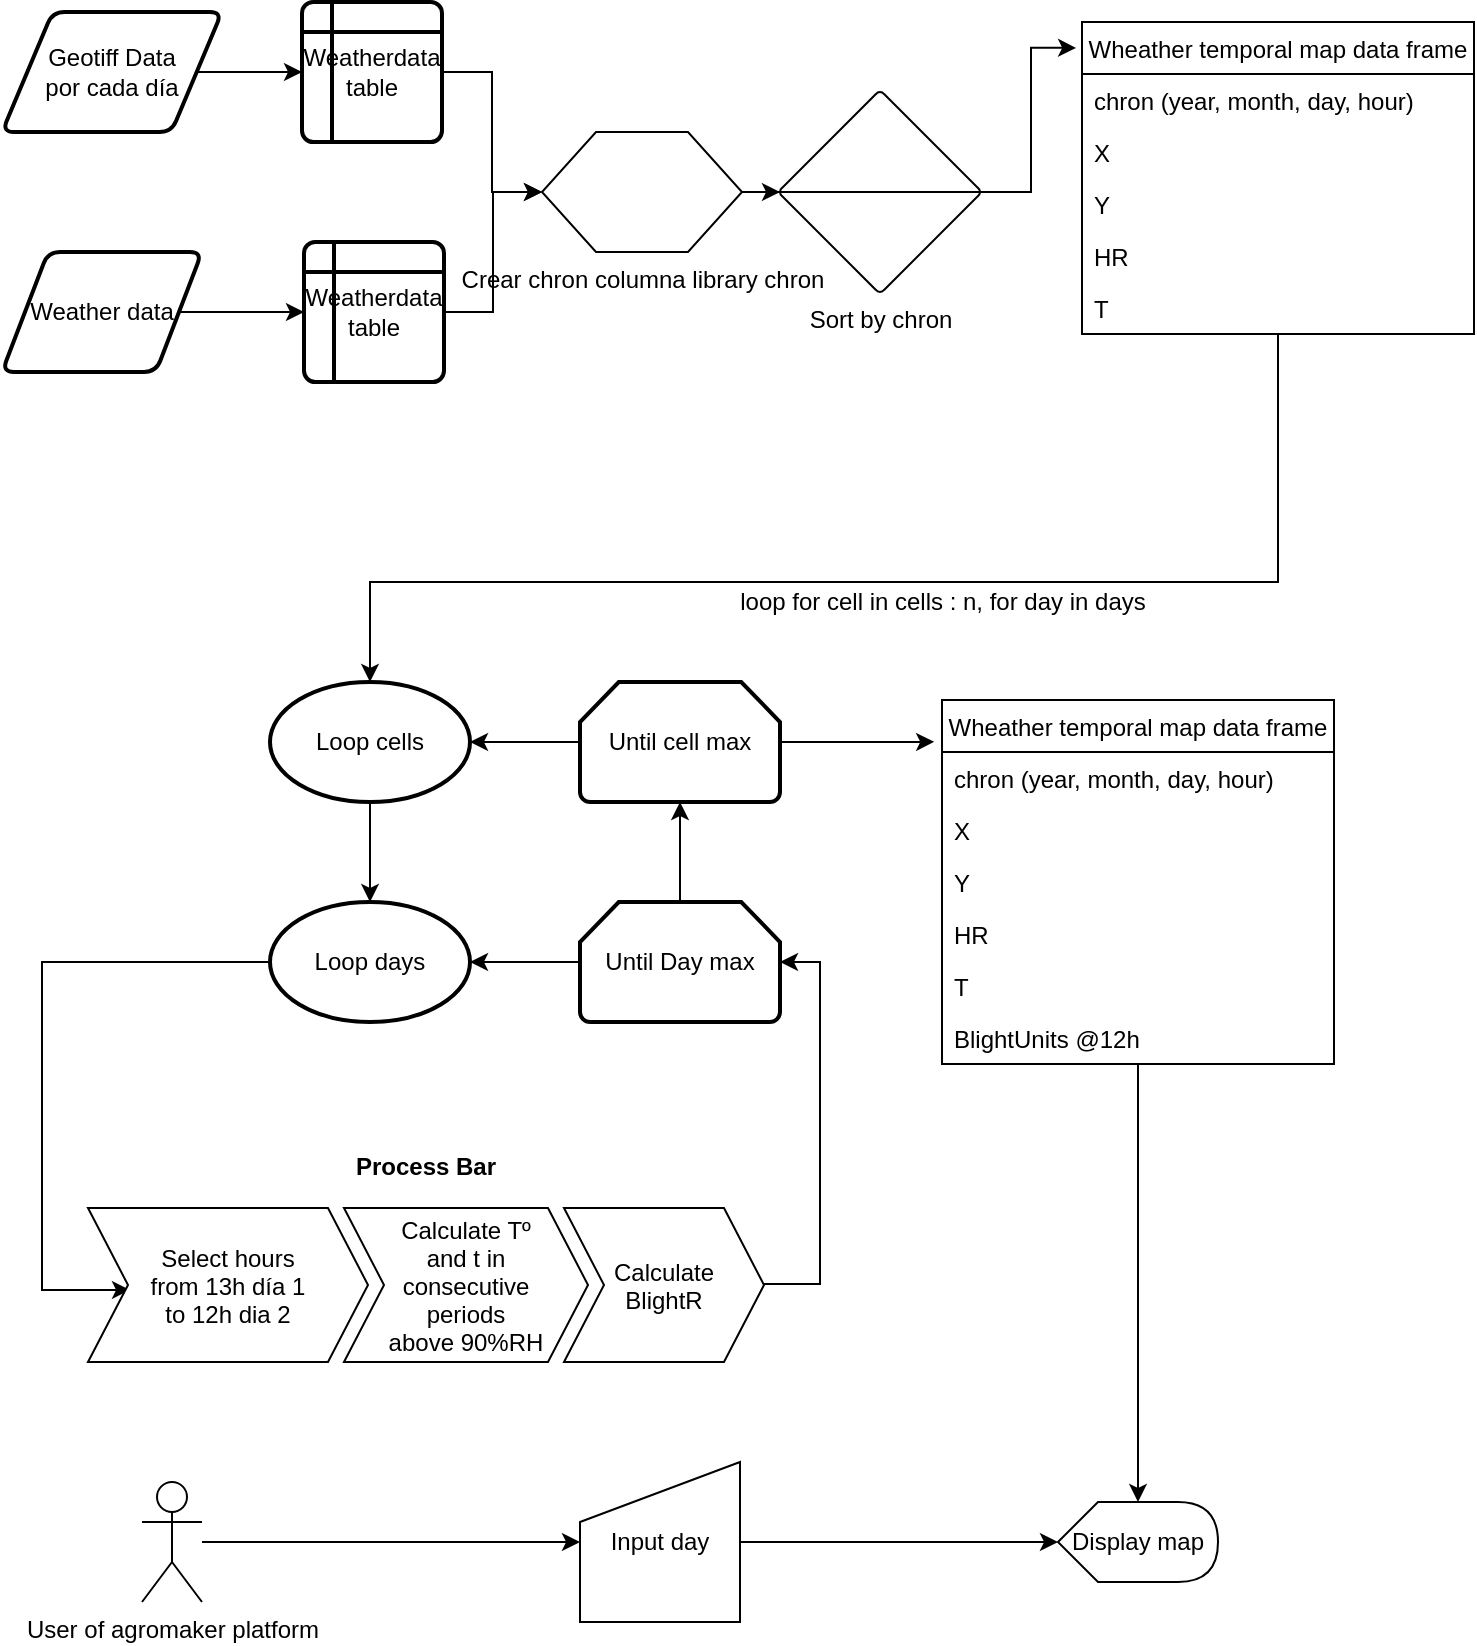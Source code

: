 <mxfile version="12.9.6" type="github">
  <diagram id="Jp8tda-DwW-DgcWddvx5" name="Page-1">
    <mxGraphModel dx="1115" dy="773" grid="1" gridSize="10" guides="1" tooltips="1" connect="1" arrows="1" fold="1" page="1" pageScale="1" pageWidth="827" pageHeight="1169" math="0" shadow="0">
      <root>
        <mxCell id="0" />
        <mxCell id="1" parent="0" />
        <mxCell id="RNud2RT-OnFLoZX_OF3f-1" value="Weather data" style="shape=parallelogram;html=1;strokeWidth=2;perimeter=parallelogramPerimeter;whiteSpace=wrap;rounded=1;arcSize=12;size=0.23;" parent="1" vertex="1">
          <mxGeometry x="50" y="155" width="100" height="60" as="geometry" />
        </mxCell>
        <mxCell id="RNud2RT-OnFLoZX_OF3f-11" style="edgeStyle=orthogonalEdgeStyle;rounded=0;orthogonalLoop=1;jettySize=auto;html=1;" parent="1" source="RNud2RT-OnFLoZX_OF3f-2" target="RNud2RT-OnFLoZX_OF3f-7" edge="1">
          <mxGeometry relative="1" as="geometry" />
        </mxCell>
        <mxCell id="RNud2RT-OnFLoZX_OF3f-2" value="Weatherdata table" style="shape=internalStorage;whiteSpace=wrap;html=1;dx=15;dy=15;rounded=1;arcSize=8;strokeWidth=2;" parent="1" vertex="1">
          <mxGeometry x="201" y="150" width="70" height="70" as="geometry" />
        </mxCell>
        <mxCell id="RNud2RT-OnFLoZX_OF3f-3" value="" style="endArrow=classic;html=1;entryX=0;entryY=0.5;entryDx=0;entryDy=0;" parent="1" source="RNud2RT-OnFLoZX_OF3f-1" target="RNud2RT-OnFLoZX_OF3f-2" edge="1">
          <mxGeometry width="50" height="50" relative="1" as="geometry">
            <mxPoint x="360" y="495" as="sourcePoint" />
            <mxPoint x="410" y="445" as="targetPoint" />
          </mxGeometry>
        </mxCell>
        <mxCell id="RNud2RT-OnFLoZX_OF3f-27" style="edgeStyle=orthogonalEdgeStyle;rounded=0;orthogonalLoop=1;jettySize=auto;html=1;entryX=0.5;entryY=0;entryDx=0;entryDy=0;entryPerimeter=0;exitX=0.5;exitY=1;exitDx=0;exitDy=0;" parent="1" source="RNud2RT-OnFLoZX_OF3f-34" target="RNud2RT-OnFLoZX_OF3f-17" edge="1">
          <mxGeometry relative="1" as="geometry">
            <mxPoint x="717" y="253" as="sourcePoint" />
            <Array as="points">
              <mxPoint x="688" y="263" />
              <mxPoint x="688" y="320" />
              <mxPoint x="234" y="320" />
            </Array>
          </mxGeometry>
        </mxCell>
        <mxCell id="RNud2RT-OnFLoZX_OF3f-12" style="edgeStyle=orthogonalEdgeStyle;rounded=0;orthogonalLoop=1;jettySize=auto;html=1;entryX=0;entryY=0.5;entryDx=0;entryDy=0;entryPerimeter=0;" parent="1" source="RNud2RT-OnFLoZX_OF3f-7" target="RNud2RT-OnFLoZX_OF3f-10" edge="1">
          <mxGeometry relative="1" as="geometry" />
        </mxCell>
        <mxCell id="RNud2RT-OnFLoZX_OF3f-7" value="Crear chron columna library chron" style="verticalLabelPosition=bottom;verticalAlign=top;html=1;shape=hexagon;perimeter=hexagonPerimeter2;arcSize=6;size=0.27;" parent="1" vertex="1">
          <mxGeometry x="320" y="95" width="100" height="60" as="geometry" />
        </mxCell>
        <mxCell id="RNud2RT-OnFLoZX_OF3f-15" style="edgeStyle=orthogonalEdgeStyle;rounded=0;orthogonalLoop=1;jettySize=auto;html=1;exitX=1;exitY=0.5;exitDx=0;exitDy=0;exitPerimeter=0;entryX=-0.015;entryY=0.083;entryDx=0;entryDy=0;entryPerimeter=0;" parent="1" source="RNud2RT-OnFLoZX_OF3f-10" target="RNud2RT-OnFLoZX_OF3f-34" edge="1">
          <mxGeometry relative="1" as="geometry">
            <mxPoint x="631.5" y="250" as="targetPoint" />
          </mxGeometry>
        </mxCell>
        <mxCell id="RNud2RT-OnFLoZX_OF3f-10" value="Sort by chron" style="verticalLabelPosition=bottom;verticalAlign=top;html=1;shape=mxgraph.flowchart.sort;" parent="1" vertex="1">
          <mxGeometry x="439" y="75" width="100" height="100" as="geometry" />
        </mxCell>
        <mxCell id="RNud2RT-OnFLoZX_OF3f-54" style="edgeStyle=orthogonalEdgeStyle;rounded=0;orthogonalLoop=1;jettySize=auto;html=1;entryX=1;entryY=0.5;entryDx=0;entryDy=0;entryPerimeter=0;" parent="1" source="RNud2RT-OnFLoZX_OF3f-16" target="RNud2RT-OnFLoZX_OF3f-17" edge="1">
          <mxGeometry relative="1" as="geometry" />
        </mxCell>
        <mxCell id="RNud2RT-OnFLoZX_OF3f-63" style="edgeStyle=orthogonalEdgeStyle;rounded=0;orthogonalLoop=1;jettySize=auto;html=1;exitX=1;exitY=0.5;exitDx=0;exitDy=0;exitPerimeter=0;entryX=-0.02;entryY=0.115;entryDx=0;entryDy=0;entryPerimeter=0;" parent="1" source="RNud2RT-OnFLoZX_OF3f-16" target="RNud2RT-OnFLoZX_OF3f-56" edge="1">
          <mxGeometry relative="1" as="geometry">
            <mxPoint x="520" y="400" as="targetPoint" />
          </mxGeometry>
        </mxCell>
        <mxCell id="RNud2RT-OnFLoZX_OF3f-16" value="Until cell max" style="strokeWidth=2;html=1;shape=mxgraph.flowchart.loop_limit;whiteSpace=wrap;" parent="1" vertex="1">
          <mxGeometry x="339" y="370" width="100" height="60" as="geometry" />
        </mxCell>
        <mxCell id="RNud2RT-OnFLoZX_OF3f-45" style="edgeStyle=orthogonalEdgeStyle;rounded=0;orthogonalLoop=1;jettySize=auto;html=1;exitX=0.5;exitY=1;exitDx=0;exitDy=0;exitPerimeter=0;entryX=0.5;entryY=0;entryDx=0;entryDy=0;entryPerimeter=0;" parent="1" source="RNud2RT-OnFLoZX_OF3f-17" target="RNud2RT-OnFLoZX_OF3f-44" edge="1">
          <mxGeometry relative="1" as="geometry" />
        </mxCell>
        <mxCell id="RNud2RT-OnFLoZX_OF3f-17" value="Loop cells" style="strokeWidth=2;html=1;shape=mxgraph.flowchart.start_1;whiteSpace=wrap;" parent="1" vertex="1">
          <mxGeometry x="184" y="370" width="100" height="60" as="geometry" />
        </mxCell>
        <mxCell id="RNud2RT-OnFLoZX_OF3f-28" value="loop for cell in cells : n, for day in days" style="text;html=1;align=center;verticalAlign=middle;resizable=0;points=[];autosize=1;" parent="1" vertex="1">
          <mxGeometry x="410" y="320" width="220" height="20" as="geometry" />
        </mxCell>
        <mxCell id="RNud2RT-OnFLoZX_OF3f-30" value="Geotiff Data &lt;br&gt;por cada día" style="shape=parallelogram;html=1;strokeWidth=2;perimeter=parallelogramPerimeter;whiteSpace=wrap;rounded=1;arcSize=12;size=0.23;" parent="1" vertex="1">
          <mxGeometry x="50" y="35" width="110" height="60" as="geometry" />
        </mxCell>
        <mxCell id="RNud2RT-OnFLoZX_OF3f-42" style="edgeStyle=orthogonalEdgeStyle;rounded=0;orthogonalLoop=1;jettySize=auto;html=1;exitX=1;exitY=0.5;exitDx=0;exitDy=0;entryX=0;entryY=0.5;entryDx=0;entryDy=0;" parent="1" source="RNud2RT-OnFLoZX_OF3f-40" target="RNud2RT-OnFLoZX_OF3f-7" edge="1">
          <mxGeometry relative="1" as="geometry" />
        </mxCell>
        <mxCell id="RNud2RT-OnFLoZX_OF3f-40" value="Weatherdata table" style="shape=internalStorage;whiteSpace=wrap;html=1;dx=15;dy=15;rounded=1;arcSize=8;strokeWidth=2;" parent="1" vertex="1">
          <mxGeometry x="200" y="30" width="70" height="70" as="geometry" />
        </mxCell>
        <mxCell id="RNud2RT-OnFLoZX_OF3f-41" value="" style="edgeStyle=orthogonalEdgeStyle;rounded=0;orthogonalLoop=1;jettySize=auto;html=1;entryX=0;entryY=0.5;entryDx=0;entryDy=0;" parent="1" source="RNud2RT-OnFLoZX_OF3f-30" target="RNud2RT-OnFLoZX_OF3f-40" edge="1">
          <mxGeometry relative="1" as="geometry">
            <mxPoint x="147.35" y="65" as="sourcePoint" />
            <mxPoint x="560" y="-20.96" as="targetPoint" />
          </mxGeometry>
        </mxCell>
        <mxCell id="RNud2RT-OnFLoZX_OF3f-52" style="edgeStyle=orthogonalEdgeStyle;rounded=0;orthogonalLoop=1;jettySize=auto;html=1;exitX=0;exitY=0.5;exitDx=0;exitDy=0;exitPerimeter=0;entryX=1;entryY=0.5;entryDx=0;entryDy=0;entryPerimeter=0;" parent="1" source="RNud2RT-OnFLoZX_OF3f-43" target="RNud2RT-OnFLoZX_OF3f-44" edge="1">
          <mxGeometry relative="1" as="geometry" />
        </mxCell>
        <mxCell id="RNud2RT-OnFLoZX_OF3f-43" value="Until Day max" style="strokeWidth=2;html=1;shape=mxgraph.flowchart.loop_limit;whiteSpace=wrap;" parent="1" vertex="1">
          <mxGeometry x="339" y="480" width="100" height="60" as="geometry" />
        </mxCell>
        <mxCell id="RNud2RT-OnFLoZX_OF3f-50" style="edgeStyle=orthogonalEdgeStyle;rounded=0;orthogonalLoop=1;jettySize=auto;html=1;exitX=0;exitY=0.5;exitDx=0;exitDy=0;exitPerimeter=0;entryX=0.15;entryY=0.532;entryDx=0;entryDy=0;entryPerimeter=0;" parent="1" source="RNud2RT-OnFLoZX_OF3f-44" target="RNud2RT-OnFLoZX_OF3f-47" edge="1">
          <mxGeometry relative="1" as="geometry">
            <Array as="points">
              <mxPoint x="70" y="510" />
              <mxPoint x="70" y="674" />
            </Array>
          </mxGeometry>
        </mxCell>
        <mxCell id="RNud2RT-OnFLoZX_OF3f-53" style="edgeStyle=orthogonalEdgeStyle;rounded=0;orthogonalLoop=1;jettySize=auto;html=1;exitX=0.5;exitY=0;exitDx=0;exitDy=0;exitPerimeter=0;entryX=0.5;entryY=1;entryDx=0;entryDy=0;entryPerimeter=0;" parent="1" source="RNud2RT-OnFLoZX_OF3f-43" target="RNud2RT-OnFLoZX_OF3f-16" edge="1">
          <mxGeometry relative="1" as="geometry" />
        </mxCell>
        <mxCell id="RNud2RT-OnFLoZX_OF3f-44" value="Loop days" style="strokeWidth=2;html=1;shape=mxgraph.flowchart.start_1;whiteSpace=wrap;" parent="1" vertex="1">
          <mxGeometry x="184" y="480" width="100" height="60" as="geometry" />
        </mxCell>
        <mxCell id="RNud2RT-OnFLoZX_OF3f-51" style="edgeStyle=orthogonalEdgeStyle;rounded=0;orthogonalLoop=1;jettySize=auto;html=1;entryX=1;entryY=0.5;entryDx=0;entryDy=0;entryPerimeter=0;exitX=0.99;exitY=0.494;exitDx=0;exitDy=0;exitPerimeter=0;" parent="1" source="RNud2RT-OnFLoZX_OF3f-49" target="RNud2RT-OnFLoZX_OF3f-43" edge="1">
          <mxGeometry relative="1" as="geometry" />
        </mxCell>
        <mxCell id="RNud2RT-OnFLoZX_OF3f-72" style="edgeStyle=orthogonalEdgeStyle;rounded=0;orthogonalLoop=1;jettySize=auto;html=1;" parent="1" source="RNud2RT-OnFLoZX_OF3f-56" target="RNud2RT-OnFLoZX_OF3f-64" edge="1">
          <mxGeometry relative="1" as="geometry" />
        </mxCell>
        <mxCell id="RNud2RT-OnFLoZX_OF3f-64" value="Display map" style="shape=display;whiteSpace=wrap;html=1;" parent="1" vertex="1">
          <mxGeometry x="578" y="780" width="80" height="40" as="geometry" />
        </mxCell>
        <mxCell id="RNud2RT-OnFLoZX_OF3f-71" style="edgeStyle=orthogonalEdgeStyle;rounded=0;orthogonalLoop=1;jettySize=auto;html=1;" parent="1" source="RNud2RT-OnFLoZX_OF3f-65" target="RNud2RT-OnFLoZX_OF3f-64" edge="1">
          <mxGeometry relative="1" as="geometry" />
        </mxCell>
        <mxCell id="RNud2RT-OnFLoZX_OF3f-65" value="Input day" style="shape=manualInput;whiteSpace=wrap;html=1;" parent="1" vertex="1">
          <mxGeometry x="339" y="760" width="80" height="80" as="geometry" />
        </mxCell>
        <mxCell id="RNud2RT-OnFLoZX_OF3f-70" style="edgeStyle=orthogonalEdgeStyle;rounded=0;orthogonalLoop=1;jettySize=auto;html=1;" parent="1" source="RNud2RT-OnFLoZX_OF3f-66" target="RNud2RT-OnFLoZX_OF3f-65" edge="1">
          <mxGeometry relative="1" as="geometry" />
        </mxCell>
        <mxCell id="RNud2RT-OnFLoZX_OF3f-66" value="User of agromaker platform" style="shape=umlActor;verticalLabelPosition=bottom;labelBackgroundColor=#ffffff;verticalAlign=top;html=1;outlineConnect=0;" parent="1" vertex="1">
          <mxGeometry x="120" y="770" width="30" height="60" as="geometry" />
        </mxCell>
        <mxCell id="RNud2RT-OnFLoZX_OF3f-46" value="Process Bar" style="swimlane;childLayout=stackLayout;horizontal=1;fillColor=none;horizontalStack=1;resizeParent=1;resizeParentMax=0;resizeLast=0;collapsible=0;strokeColor=none;stackBorder=10;stackSpacing=-12;resizable=1;align=center;points=[];fontColor=#000000;" parent="1" vertex="1">
          <mxGeometry x="83" y="600" width="358" height="120" as="geometry" />
        </mxCell>
        <mxCell id="RNud2RT-OnFLoZX_OF3f-47" value="Select hours&#xa;from 13h día 1 &#xa;to 12h dia 2" style="shape=step;perimeter=stepPerimeter;fixedSize=1;points=[];spacing=0;" parent="RNud2RT-OnFLoZX_OF3f-46" vertex="1">
          <mxGeometry x="10" y="33" width="140" height="77" as="geometry" />
        </mxCell>
        <mxCell id="RNud2RT-OnFLoZX_OF3f-48" value="Calculate Tº &#xa;and t in&#xa;consecutive &#xa;periods &#xa;above 90%RH" style="shape=step;perimeter=stepPerimeter;fixedSize=1;points=[];" parent="RNud2RT-OnFLoZX_OF3f-46" vertex="1">
          <mxGeometry x="138" y="33" width="122" height="77" as="geometry" />
        </mxCell>
        <mxCell id="RNud2RT-OnFLoZX_OF3f-49" value="Calculate &#xa;BlightR" style="shape=step;perimeter=stepPerimeter;fixedSize=1;points=[];" parent="RNud2RT-OnFLoZX_OF3f-46" vertex="1">
          <mxGeometry x="248" y="33" width="100" height="77" as="geometry" />
        </mxCell>
        <mxCell id="RNud2RT-OnFLoZX_OF3f-56" value="Wheather temporal map data frame" style="swimlane;fontStyle=0;childLayout=stackLayout;horizontal=1;startSize=26;fillColor=none;horizontalStack=0;resizeParent=1;resizeParentMax=0;resizeLast=0;collapsible=1;marginBottom=0;" parent="1" vertex="1">
          <mxGeometry x="520" y="379" width="196" height="182" as="geometry" />
        </mxCell>
        <mxCell id="RNud2RT-OnFLoZX_OF3f-57" value="chron (year, month, day, hour)" style="text;strokeColor=none;fillColor=none;align=left;verticalAlign=top;spacingLeft=4;spacingRight=4;overflow=hidden;rotatable=0;points=[[0,0.5],[1,0.5]];portConstraint=eastwest;" parent="RNud2RT-OnFLoZX_OF3f-56" vertex="1">
          <mxGeometry y="26" width="196" height="26" as="geometry" />
        </mxCell>
        <mxCell id="RNud2RT-OnFLoZX_OF3f-58" value="X" style="text;strokeColor=none;fillColor=none;align=left;verticalAlign=top;spacingLeft=4;spacingRight=4;overflow=hidden;rotatable=0;points=[[0,0.5],[1,0.5]];portConstraint=eastwest;" parent="RNud2RT-OnFLoZX_OF3f-56" vertex="1">
          <mxGeometry y="52" width="196" height="26" as="geometry" />
        </mxCell>
        <mxCell id="RNud2RT-OnFLoZX_OF3f-59" value="Y" style="text;strokeColor=none;fillColor=none;align=left;verticalAlign=top;spacingLeft=4;spacingRight=4;overflow=hidden;rotatable=0;points=[[0,0.5],[1,0.5]];portConstraint=eastwest;" parent="RNud2RT-OnFLoZX_OF3f-56" vertex="1">
          <mxGeometry y="78" width="196" height="26" as="geometry" />
        </mxCell>
        <mxCell id="RNud2RT-OnFLoZX_OF3f-60" value="HR" style="text;strokeColor=none;fillColor=none;align=left;verticalAlign=top;spacingLeft=4;spacingRight=4;overflow=hidden;rotatable=0;points=[[0,0.5],[1,0.5]];portConstraint=eastwest;" parent="RNud2RT-OnFLoZX_OF3f-56" vertex="1">
          <mxGeometry y="104" width="196" height="26" as="geometry" />
        </mxCell>
        <mxCell id="RNud2RT-OnFLoZX_OF3f-61" value="T" style="text;strokeColor=none;fillColor=none;align=left;verticalAlign=top;spacingLeft=4;spacingRight=4;overflow=hidden;rotatable=0;points=[[0,0.5],[1,0.5]];portConstraint=eastwest;" parent="RNud2RT-OnFLoZX_OF3f-56" vertex="1">
          <mxGeometry y="130" width="196" height="26" as="geometry" />
        </mxCell>
        <mxCell id="RNud2RT-OnFLoZX_OF3f-62" value="BlightUnits @12h" style="text;strokeColor=none;fillColor=none;align=left;verticalAlign=top;spacingLeft=4;spacingRight=4;overflow=hidden;rotatable=0;points=[[0,0.5],[1,0.5]];portConstraint=eastwest;" parent="RNud2RT-OnFLoZX_OF3f-56" vertex="1">
          <mxGeometry y="156" width="196" height="26" as="geometry" />
        </mxCell>
        <mxCell id="RNud2RT-OnFLoZX_OF3f-34" value="Wheather temporal map data frame" style="swimlane;fontStyle=0;childLayout=stackLayout;horizontal=1;startSize=26;fillColor=none;horizontalStack=0;resizeParent=1;resizeParentMax=0;resizeLast=0;collapsible=1;marginBottom=0;" parent="1" vertex="1">
          <mxGeometry x="590" y="40" width="196" height="156" as="geometry" />
        </mxCell>
        <mxCell id="RNud2RT-OnFLoZX_OF3f-35" value="chron (year, month, day, hour)" style="text;strokeColor=none;fillColor=none;align=left;verticalAlign=top;spacingLeft=4;spacingRight=4;overflow=hidden;rotatable=0;points=[[0,0.5],[1,0.5]];portConstraint=eastwest;" parent="RNud2RT-OnFLoZX_OF3f-34" vertex="1">
          <mxGeometry y="26" width="196" height="26" as="geometry" />
        </mxCell>
        <mxCell id="RNud2RT-OnFLoZX_OF3f-36" value="X" style="text;strokeColor=none;fillColor=none;align=left;verticalAlign=top;spacingLeft=4;spacingRight=4;overflow=hidden;rotatable=0;points=[[0,0.5],[1,0.5]];portConstraint=eastwest;" parent="RNud2RT-OnFLoZX_OF3f-34" vertex="1">
          <mxGeometry y="52" width="196" height="26" as="geometry" />
        </mxCell>
        <mxCell id="RNud2RT-OnFLoZX_OF3f-37" value="Y" style="text;strokeColor=none;fillColor=none;align=left;verticalAlign=top;spacingLeft=4;spacingRight=4;overflow=hidden;rotatable=0;points=[[0,0.5],[1,0.5]];portConstraint=eastwest;" parent="RNud2RT-OnFLoZX_OF3f-34" vertex="1">
          <mxGeometry y="78" width="196" height="26" as="geometry" />
        </mxCell>
        <mxCell id="RNud2RT-OnFLoZX_OF3f-38" value="HR" style="text;strokeColor=none;fillColor=none;align=left;verticalAlign=top;spacingLeft=4;spacingRight=4;overflow=hidden;rotatable=0;points=[[0,0.5],[1,0.5]];portConstraint=eastwest;" parent="RNud2RT-OnFLoZX_OF3f-34" vertex="1">
          <mxGeometry y="104" width="196" height="26" as="geometry" />
        </mxCell>
        <mxCell id="RNud2RT-OnFLoZX_OF3f-39" value="T" style="text;strokeColor=none;fillColor=none;align=left;verticalAlign=top;spacingLeft=4;spacingRight=4;overflow=hidden;rotatable=0;points=[[0,0.5],[1,0.5]];portConstraint=eastwest;" parent="RNud2RT-OnFLoZX_OF3f-34" vertex="1">
          <mxGeometry y="130" width="196" height="26" as="geometry" />
        </mxCell>
      </root>
    </mxGraphModel>
  </diagram>
</mxfile>

